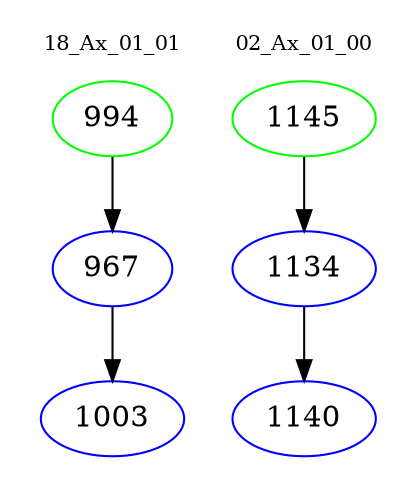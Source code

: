 digraph{
subgraph cluster_0 {
color = white
label = "18_Ax_01_01";
fontsize=10;
T0_994 [label="994", color="green"]
T0_994 -> T0_967 [color="black"]
T0_967 [label="967", color="blue"]
T0_967 -> T0_1003 [color="black"]
T0_1003 [label="1003", color="blue"]
}
subgraph cluster_1 {
color = white
label = "02_Ax_01_00";
fontsize=10;
T1_1145 [label="1145", color="green"]
T1_1145 -> T1_1134 [color="black"]
T1_1134 [label="1134", color="blue"]
T1_1134 -> T1_1140 [color="black"]
T1_1140 [label="1140", color="blue"]
}
}
